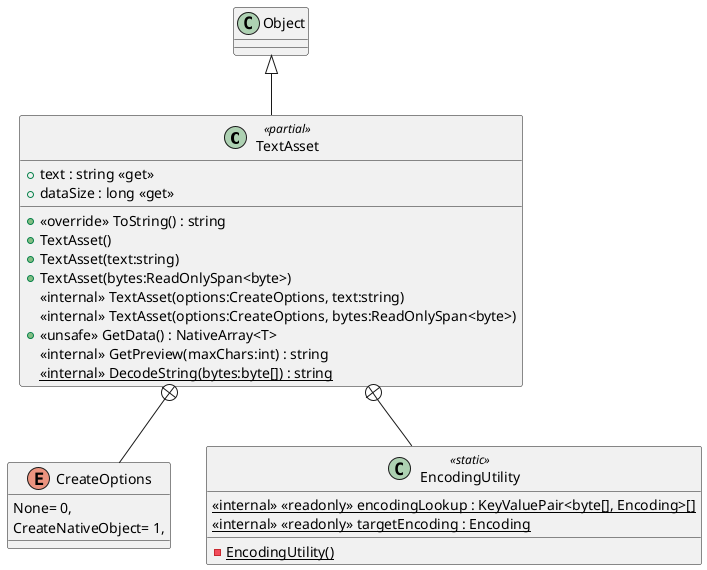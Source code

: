 @startuml
class TextAsset <<partial>> {
    + text : string <<get>>
    + dataSize : long <<get>>
    + <<override>> ToString() : string
    + TextAsset()
    + TextAsset(text:string)
    + TextAsset(bytes:ReadOnlySpan<byte>)
    <<internal>> TextAsset(options:CreateOptions, text:string)
    <<internal>> TextAsset(options:CreateOptions, bytes:ReadOnlySpan<byte>)
    + <<unsafe>> GetData() : NativeArray<T>
    <<internal>> GetPreview(maxChars:int) : string
    <<internal>> {static} DecodeString(bytes:byte[]) : string
}
enum CreateOptions {
    None= 0,
    CreateNativeObject= 1,
}
class EncodingUtility <<static>> {
    <<internal>> {static} <<readonly>> encodingLookup : KeyValuePair<byte[], Encoding>[]
    <<internal>> {static} <<readonly>> targetEncoding : Encoding
    {static} - EncodingUtility()
}
Object <|-- TextAsset
TextAsset +-- CreateOptions
TextAsset +-- EncodingUtility
@enduml
